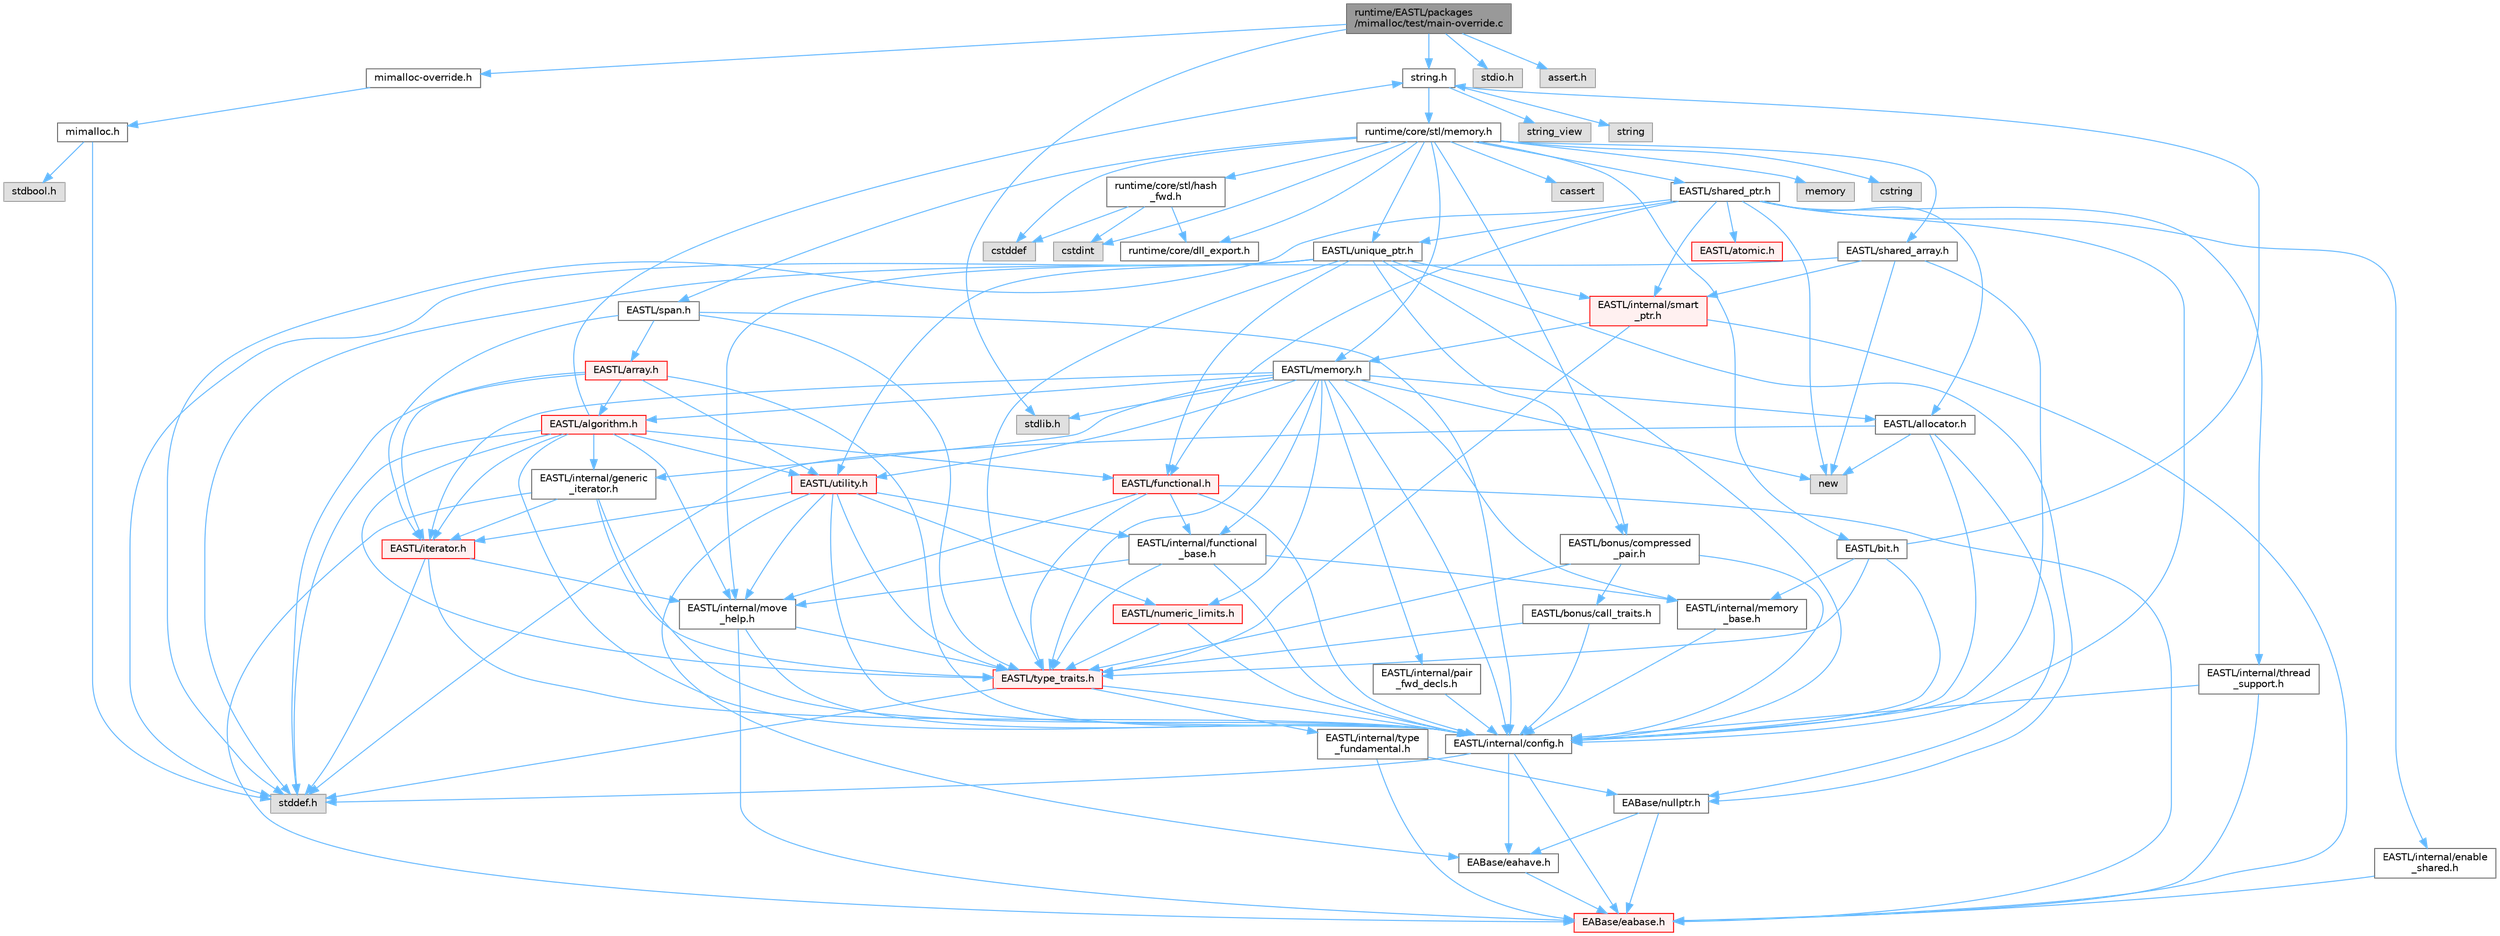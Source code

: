 digraph "runtime/EASTL/packages/mimalloc/test/main-override.c"
{
 // LATEX_PDF_SIZE
  bgcolor="transparent";
  edge [fontname=Helvetica,fontsize=10,labelfontname=Helvetica,labelfontsize=10];
  node [fontname=Helvetica,fontsize=10,shape=box,height=0.2,width=0.4];
  Node1 [id="Node000001",label="runtime/EASTL/packages\l/mimalloc/test/main-override.c",height=0.2,width=0.4,color="gray40", fillcolor="grey60", style="filled", fontcolor="black",tooltip=" "];
  Node1 -> Node2 [id="edge143_Node000001_Node000002",color="steelblue1",style="solid",tooltip=" "];
  Node2 [id="Node000002",label="stdlib.h",height=0.2,width=0.4,color="grey60", fillcolor="#E0E0E0", style="filled",tooltip=" "];
  Node1 -> Node3 [id="edge144_Node000001_Node000003",color="steelblue1",style="solid",tooltip=" "];
  Node3 [id="Node000003",label="stdio.h",height=0.2,width=0.4,color="grey60", fillcolor="#E0E0E0", style="filled",tooltip=" "];
  Node1 -> Node4 [id="edge145_Node000001_Node000004",color="steelblue1",style="solid",tooltip=" "];
  Node4 [id="Node000004",label="assert.h",height=0.2,width=0.4,color="grey60", fillcolor="#E0E0E0", style="filled",tooltip=" "];
  Node1 -> Node5 [id="edge146_Node000001_Node000005",color="steelblue1",style="solid",tooltip=" "];
  Node5 [id="Node000005",label="string.h",height=0.2,width=0.4,color="grey40", fillcolor="white", style="filled",URL="$string_8h.html",tooltip=" "];
  Node5 -> Node6 [id="edge147_Node000005_Node000006",color="steelblue1",style="solid",tooltip=" "];
  Node6 [id="Node000006",label="string",height=0.2,width=0.4,color="grey60", fillcolor="#E0E0E0", style="filled",tooltip=" "];
  Node5 -> Node7 [id="edge148_Node000005_Node000007",color="steelblue1",style="solid",tooltip=" "];
  Node7 [id="Node000007",label="string_view",height=0.2,width=0.4,color="grey60", fillcolor="#E0E0E0", style="filled",tooltip=" "];
  Node5 -> Node8 [id="edge149_Node000005_Node000008",color="steelblue1",style="solid",tooltip=" "];
  Node8 [id="Node000008",label="runtime/core/stl/memory.h",height=0.2,width=0.4,color="grey40", fillcolor="white", style="filled",URL="$core_2stl_2memory_8h.html",tooltip=" "];
  Node8 -> Node9 [id="edge150_Node000008_Node000009",color="steelblue1",style="solid",tooltip=" "];
  Node9 [id="Node000009",label="cstddef",height=0.2,width=0.4,color="grey60", fillcolor="#E0E0E0", style="filled",tooltip=" "];
  Node8 -> Node10 [id="edge151_Node000008_Node000010",color="steelblue1",style="solid",tooltip=" "];
  Node10 [id="Node000010",label="cstdint",height=0.2,width=0.4,color="grey60", fillcolor="#E0E0E0", style="filled",tooltip=" "];
  Node8 -> Node11 [id="edge152_Node000008_Node000011",color="steelblue1",style="solid",tooltip=" "];
  Node11 [id="Node000011",label="cassert",height=0.2,width=0.4,color="grey60", fillcolor="#E0E0E0", style="filled",tooltip=" "];
  Node8 -> Node12 [id="edge153_Node000008_Node000012",color="steelblue1",style="solid",tooltip=" "];
  Node12 [id="Node000012",label="memory",height=0.2,width=0.4,color="grey60", fillcolor="#E0E0E0", style="filled",tooltip=" "];
  Node8 -> Node13 [id="edge154_Node000008_Node000013",color="steelblue1",style="solid",tooltip=" "];
  Node13 [id="Node000013",label="cstring",height=0.2,width=0.4,color="grey60", fillcolor="#E0E0E0", style="filled",tooltip=" "];
  Node8 -> Node14 [id="edge155_Node000008_Node000014",color="steelblue1",style="solid",tooltip=" "];
  Node14 [id="Node000014",label="EASTL/bit.h",height=0.2,width=0.4,color="grey40", fillcolor="white", style="filled",URL="$bit_8h.html",tooltip=" "];
  Node14 -> Node15 [id="edge156_Node000014_Node000015",color="steelblue1",style="solid",tooltip=" "];
  Node15 [id="Node000015",label="EASTL/internal/config.h",height=0.2,width=0.4,color="grey40", fillcolor="white", style="filled",URL="$config_8h.html",tooltip=" "];
  Node15 -> Node16 [id="edge157_Node000015_Node000016",color="steelblue1",style="solid",tooltip=" "];
  Node16 [id="Node000016",label="EABase/eabase.h",height=0.2,width=0.4,color="red", fillcolor="#FFF0F0", style="filled",URL="$eabase_8h.html",tooltip=" "];
  Node15 -> Node22 [id="edge158_Node000015_Node000022",color="steelblue1",style="solid",tooltip=" "];
  Node22 [id="Node000022",label="EABase/eahave.h",height=0.2,width=0.4,color="grey40", fillcolor="white", style="filled",URL="$eahave_8h.html",tooltip=" "];
  Node22 -> Node16 [id="edge159_Node000022_Node000016",color="steelblue1",style="solid",tooltip=" "];
  Node15 -> Node23 [id="edge160_Node000015_Node000023",color="steelblue1",style="solid",tooltip=" "];
  Node23 [id="Node000023",label="stddef.h",height=0.2,width=0.4,color="grey60", fillcolor="#E0E0E0", style="filled",tooltip=" "];
  Node14 -> Node24 [id="edge161_Node000014_Node000024",color="steelblue1",style="solid",tooltip=" "];
  Node24 [id="Node000024",label="EASTL/internal/memory\l_base.h",height=0.2,width=0.4,color="grey40", fillcolor="white", style="filled",URL="$memory__base_8h.html",tooltip=" "];
  Node24 -> Node15 [id="edge162_Node000024_Node000015",color="steelblue1",style="solid",tooltip=" "];
  Node14 -> Node25 [id="edge163_Node000014_Node000025",color="steelblue1",style="solid",tooltip=" "];
  Node25 [id="Node000025",label="EASTL/type_traits.h",height=0.2,width=0.4,color="red", fillcolor="#FFF0F0", style="filled",URL="$_e_a_s_t_l_2include_2_e_a_s_t_l_2type__traits_8h.html",tooltip=" "];
  Node25 -> Node15 [id="edge164_Node000025_Node000015",color="steelblue1",style="solid",tooltip=" "];
  Node25 -> Node23 [id="edge165_Node000025_Node000023",color="steelblue1",style="solid",tooltip=" "];
  Node25 -> Node26 [id="edge166_Node000025_Node000026",color="steelblue1",style="solid",tooltip=" "];
  Node26 [id="Node000026",label="EASTL/internal/type\l_fundamental.h",height=0.2,width=0.4,color="grey40", fillcolor="white", style="filled",URL="$type__fundamental_8h.html",tooltip=" "];
  Node26 -> Node16 [id="edge167_Node000026_Node000016",color="steelblue1",style="solid",tooltip=" "];
  Node26 -> Node27 [id="edge168_Node000026_Node000027",color="steelblue1",style="solid",tooltip=" "];
  Node27 [id="Node000027",label="EABase/nullptr.h",height=0.2,width=0.4,color="grey40", fillcolor="white", style="filled",URL="$nullptr_8h.html",tooltip=" "];
  Node27 -> Node16 [id="edge169_Node000027_Node000016",color="steelblue1",style="solid",tooltip=" "];
  Node27 -> Node22 [id="edge170_Node000027_Node000022",color="steelblue1",style="solid",tooltip=" "];
  Node14 -> Node5 [id="edge171_Node000014_Node000005",color="steelblue1",style="solid",tooltip=" "];
  Node8 -> Node35 [id="edge172_Node000008_Node000035",color="steelblue1",style="solid",tooltip=" "];
  Node35 [id="Node000035",label="EASTL/memory.h",height=0.2,width=0.4,color="grey40", fillcolor="white", style="filled",URL="$_e_a_s_t_l_2include_2_e_a_s_t_l_2memory_8h.html",tooltip=" "];
  Node35 -> Node15 [id="edge173_Node000035_Node000015",color="steelblue1",style="solid",tooltip=" "];
  Node35 -> Node24 [id="edge174_Node000035_Node000024",color="steelblue1",style="solid",tooltip=" "];
  Node35 -> Node36 [id="edge175_Node000035_Node000036",color="steelblue1",style="solid",tooltip=" "];
  Node36 [id="Node000036",label="EASTL/internal/generic\l_iterator.h",height=0.2,width=0.4,color="grey40", fillcolor="white", style="filled",URL="$generic__iterator_8h.html",tooltip=" "];
  Node36 -> Node16 [id="edge176_Node000036_Node000016",color="steelblue1",style="solid",tooltip=" "];
  Node36 -> Node15 [id="edge177_Node000036_Node000015",color="steelblue1",style="solid",tooltip=" "];
  Node36 -> Node37 [id="edge178_Node000036_Node000037",color="steelblue1",style="solid",tooltip=" "];
  Node37 [id="Node000037",label="EASTL/iterator.h",height=0.2,width=0.4,color="red", fillcolor="#FFF0F0", style="filled",URL="$_e_a_s_t_l_2include_2_e_a_s_t_l_2iterator_8h.html",tooltip=" "];
  Node37 -> Node15 [id="edge179_Node000037_Node000015",color="steelblue1",style="solid",tooltip=" "];
  Node37 -> Node38 [id="edge180_Node000037_Node000038",color="steelblue1",style="solid",tooltip=" "];
  Node38 [id="Node000038",label="EASTL/internal/move\l_help.h",height=0.2,width=0.4,color="grey40", fillcolor="white", style="filled",URL="$move__help_8h.html",tooltip=" "];
  Node38 -> Node16 [id="edge181_Node000038_Node000016",color="steelblue1",style="solid",tooltip=" "];
  Node38 -> Node15 [id="edge182_Node000038_Node000015",color="steelblue1",style="solid",tooltip=" "];
  Node38 -> Node25 [id="edge183_Node000038_Node000025",color="steelblue1",style="solid",tooltip=" "];
  Node37 -> Node23 [id="edge184_Node000037_Node000023",color="steelblue1",style="solid",tooltip=" "];
  Node36 -> Node25 [id="edge185_Node000036_Node000025",color="steelblue1",style="solid",tooltip=" "];
  Node35 -> Node40 [id="edge186_Node000035_Node000040",color="steelblue1",style="solid",tooltip=" "];
  Node40 [id="Node000040",label="EASTL/internal/pair\l_fwd_decls.h",height=0.2,width=0.4,color="grey40", fillcolor="white", style="filled",URL="$pair__fwd__decls_8h.html",tooltip=" "];
  Node40 -> Node15 [id="edge187_Node000040_Node000015",color="steelblue1",style="solid",tooltip=" "];
  Node35 -> Node41 [id="edge188_Node000035_Node000041",color="steelblue1",style="solid",tooltip=" "];
  Node41 [id="Node000041",label="EASTL/internal/functional\l_base.h",height=0.2,width=0.4,color="grey40", fillcolor="white", style="filled",URL="$functional__base_8h.html",tooltip=" "];
  Node41 -> Node15 [id="edge189_Node000041_Node000015",color="steelblue1",style="solid",tooltip=" "];
  Node41 -> Node24 [id="edge190_Node000041_Node000024",color="steelblue1",style="solid",tooltip=" "];
  Node41 -> Node38 [id="edge191_Node000041_Node000038",color="steelblue1",style="solid",tooltip=" "];
  Node41 -> Node25 [id="edge192_Node000041_Node000025",color="steelblue1",style="solid",tooltip=" "];
  Node35 -> Node42 [id="edge193_Node000035_Node000042",color="steelblue1",style="solid",tooltip=" "];
  Node42 [id="Node000042",label="EASTL/algorithm.h",height=0.2,width=0.4,color="red", fillcolor="#FFF0F0", style="filled",URL="$_e_a_s_t_l_2include_2_e_a_s_t_l_2algorithm_8h.html",tooltip=" "];
  Node42 -> Node15 [id="edge194_Node000042_Node000015",color="steelblue1",style="solid",tooltip=" "];
  Node42 -> Node25 [id="edge195_Node000042_Node000025",color="steelblue1",style="solid",tooltip=" "];
  Node42 -> Node38 [id="edge196_Node000042_Node000038",color="steelblue1",style="solid",tooltip=" "];
  Node42 -> Node37 [id="edge197_Node000042_Node000037",color="steelblue1",style="solid",tooltip=" "];
  Node42 -> Node45 [id="edge198_Node000042_Node000045",color="steelblue1",style="solid",tooltip=" "];
  Node45 [id="Node000045",label="EASTL/functional.h",height=0.2,width=0.4,color="red", fillcolor="#FFF0F0", style="filled",URL="$_e_a_s_t_l_2include_2_e_a_s_t_l_2functional_8h.html",tooltip=" "];
  Node45 -> Node16 [id="edge199_Node000045_Node000016",color="steelblue1",style="solid",tooltip=" "];
  Node45 -> Node15 [id="edge200_Node000045_Node000015",color="steelblue1",style="solid",tooltip=" "];
  Node45 -> Node38 [id="edge201_Node000045_Node000038",color="steelblue1",style="solid",tooltip=" "];
  Node45 -> Node25 [id="edge202_Node000045_Node000025",color="steelblue1",style="solid",tooltip=" "];
  Node45 -> Node41 [id="edge203_Node000045_Node000041",color="steelblue1",style="solid",tooltip=" "];
  Node42 -> Node52 [id="edge204_Node000042_Node000052",color="steelblue1",style="solid",tooltip=" "];
  Node52 [id="Node000052",label="EASTL/utility.h",height=0.2,width=0.4,color="red", fillcolor="#FFF0F0", style="filled",URL="$_e_a_s_t_l_2include_2_e_a_s_t_l_2utility_8h.html",tooltip=" "];
  Node52 -> Node15 [id="edge205_Node000052_Node000015",color="steelblue1",style="solid",tooltip=" "];
  Node52 -> Node25 [id="edge206_Node000052_Node000025",color="steelblue1",style="solid",tooltip=" "];
  Node52 -> Node37 [id="edge207_Node000052_Node000037",color="steelblue1",style="solid",tooltip=" "];
  Node52 -> Node53 [id="edge208_Node000052_Node000053",color="steelblue1",style="solid",tooltip=" "];
  Node53 [id="Node000053",label="EASTL/numeric_limits.h",height=0.2,width=0.4,color="red", fillcolor="#FFF0F0", style="filled",URL="$numeric__limits_8h.html",tooltip=" "];
  Node53 -> Node15 [id="edge209_Node000053_Node000015",color="steelblue1",style="solid",tooltip=" "];
  Node53 -> Node25 [id="edge210_Node000053_Node000025",color="steelblue1",style="solid",tooltip=" "];
  Node52 -> Node41 [id="edge211_Node000052_Node000041",color="steelblue1",style="solid",tooltip=" "];
  Node52 -> Node38 [id="edge212_Node000052_Node000038",color="steelblue1",style="solid",tooltip=" "];
  Node52 -> Node22 [id="edge213_Node000052_Node000022",color="steelblue1",style="solid",tooltip=" "];
  Node42 -> Node36 [id="edge214_Node000042_Node000036",color="steelblue1",style="solid",tooltip=" "];
  Node42 -> Node23 [id="edge215_Node000042_Node000023",color="steelblue1",style="solid",tooltip=" "];
  Node42 -> Node5 [id="edge216_Node000042_Node000005",color="steelblue1",style="solid",tooltip=" "];
  Node35 -> Node25 [id="edge217_Node000035_Node000025",color="steelblue1",style="solid",tooltip=" "];
  Node35 -> Node49 [id="edge218_Node000035_Node000049",color="steelblue1",style="solid",tooltip=" "];
  Node49 [id="Node000049",label="EASTL/allocator.h",height=0.2,width=0.4,color="grey40", fillcolor="white", style="filled",URL="$allocator_8h.html",tooltip=" "];
  Node49 -> Node15 [id="edge219_Node000049_Node000015",color="steelblue1",style="solid",tooltip=" "];
  Node49 -> Node27 [id="edge220_Node000049_Node000027",color="steelblue1",style="solid",tooltip=" "];
  Node49 -> Node23 [id="edge221_Node000049_Node000023",color="steelblue1",style="solid",tooltip=" "];
  Node49 -> Node50 [id="edge222_Node000049_Node000050",color="steelblue1",style="solid",tooltip=" "];
  Node50 [id="Node000050",label="new",height=0.2,width=0.4,color="grey60", fillcolor="#E0E0E0", style="filled",tooltip=" "];
  Node35 -> Node37 [id="edge223_Node000035_Node000037",color="steelblue1",style="solid",tooltip=" "];
  Node35 -> Node52 [id="edge224_Node000035_Node000052",color="steelblue1",style="solid",tooltip=" "];
  Node35 -> Node53 [id="edge225_Node000035_Node000053",color="steelblue1",style="solid",tooltip=" "];
  Node35 -> Node2 [id="edge226_Node000035_Node000002",color="steelblue1",style="solid",tooltip=" "];
  Node35 -> Node50 [id="edge227_Node000035_Node000050",color="steelblue1",style="solid",tooltip=" "];
  Node8 -> Node62 [id="edge228_Node000008_Node000062",color="steelblue1",style="solid",tooltip=" "];
  Node62 [id="Node000062",label="EASTL/shared_array.h",height=0.2,width=0.4,color="grey40", fillcolor="white", style="filled",URL="$shared__array_8h.html",tooltip=" "];
  Node62 -> Node15 [id="edge229_Node000062_Node000015",color="steelblue1",style="solid",tooltip=" "];
  Node62 -> Node63 [id="edge230_Node000062_Node000063",color="steelblue1",style="solid",tooltip=" "];
  Node63 [id="Node000063",label="EASTL/internal/smart\l_ptr.h",height=0.2,width=0.4,color="red", fillcolor="#FFF0F0", style="filled",URL="$smart__ptr_8h.html",tooltip=" "];
  Node63 -> Node16 [id="edge231_Node000063_Node000016",color="steelblue1",style="solid",tooltip=" "];
  Node63 -> Node35 [id="edge232_Node000063_Node000035",color="steelblue1",style="solid",tooltip=" "];
  Node63 -> Node25 [id="edge233_Node000063_Node000025",color="steelblue1",style="solid",tooltip=" "];
  Node62 -> Node50 [id="edge234_Node000062_Node000050",color="steelblue1",style="solid",tooltip=" "];
  Node62 -> Node23 [id="edge235_Node000062_Node000023",color="steelblue1",style="solid",tooltip=" "];
  Node8 -> Node65 [id="edge236_Node000008_Node000065",color="steelblue1",style="solid",tooltip=" "];
  Node65 [id="Node000065",label="EASTL/unique_ptr.h",height=0.2,width=0.4,color="grey40", fillcolor="white", style="filled",URL="$unique__ptr_8h.html",tooltip=" "];
  Node65 -> Node27 [id="edge237_Node000065_Node000027",color="steelblue1",style="solid",tooltip=" "];
  Node65 -> Node66 [id="edge238_Node000065_Node000066",color="steelblue1",style="solid",tooltip=" "];
  Node66 [id="Node000066",label="EASTL/bonus/compressed\l_pair.h",height=0.2,width=0.4,color="grey40", fillcolor="white", style="filled",URL="$compressed__pair_8h.html",tooltip=" "];
  Node66 -> Node15 [id="edge239_Node000066_Node000015",color="steelblue1",style="solid",tooltip=" "];
  Node66 -> Node25 [id="edge240_Node000066_Node000025",color="steelblue1",style="solid",tooltip=" "];
  Node66 -> Node67 [id="edge241_Node000066_Node000067",color="steelblue1",style="solid",tooltip=" "];
  Node67 [id="Node000067",label="EASTL/bonus/call_traits.h",height=0.2,width=0.4,color="grey40", fillcolor="white", style="filled",URL="$call__traits_8h.html",tooltip=" "];
  Node67 -> Node15 [id="edge242_Node000067_Node000015",color="steelblue1",style="solid",tooltip=" "];
  Node67 -> Node25 [id="edge243_Node000067_Node000025",color="steelblue1",style="solid",tooltip=" "];
  Node65 -> Node45 [id="edge244_Node000065_Node000045",color="steelblue1",style="solid",tooltip=" "];
  Node65 -> Node15 [id="edge245_Node000065_Node000015",color="steelblue1",style="solid",tooltip=" "];
  Node65 -> Node38 [id="edge246_Node000065_Node000038",color="steelblue1",style="solid",tooltip=" "];
  Node65 -> Node63 [id="edge247_Node000065_Node000063",color="steelblue1",style="solid",tooltip=" "];
  Node65 -> Node25 [id="edge248_Node000065_Node000025",color="steelblue1",style="solid",tooltip=" "];
  Node65 -> Node52 [id="edge249_Node000065_Node000052",color="steelblue1",style="solid",tooltip=" "];
  Node65 -> Node23 [id="edge250_Node000065_Node000023",color="steelblue1",style="solid",tooltip=" "];
  Node8 -> Node68 [id="edge251_Node000008_Node000068",color="steelblue1",style="solid",tooltip=" "];
  Node68 [id="Node000068",label="EASTL/shared_ptr.h",height=0.2,width=0.4,color="grey40", fillcolor="white", style="filled",URL="$shared__ptr_8h.html",tooltip=" "];
  Node68 -> Node15 [id="edge252_Node000068_Node000015",color="steelblue1",style="solid",tooltip=" "];
  Node68 -> Node63 [id="edge253_Node000068_Node000063",color="steelblue1",style="solid",tooltip=" "];
  Node68 -> Node69 [id="edge254_Node000068_Node000069",color="steelblue1",style="solid",tooltip=" "];
  Node69 [id="Node000069",label="EASTL/internal/thread\l_support.h",height=0.2,width=0.4,color="grey40", fillcolor="white", style="filled",URL="$thread__support_8h.html",tooltip=" "];
  Node69 -> Node16 [id="edge255_Node000069_Node000016",color="steelblue1",style="solid",tooltip=" "];
  Node69 -> Node15 [id="edge256_Node000069_Node000015",color="steelblue1",style="solid",tooltip=" "];
  Node68 -> Node65 [id="edge257_Node000068_Node000065",color="steelblue1",style="solid",tooltip=" "];
  Node68 -> Node45 [id="edge258_Node000068_Node000045",color="steelblue1",style="solid",tooltip=" "];
  Node68 -> Node49 [id="edge259_Node000068_Node000049",color="steelblue1",style="solid",tooltip=" "];
  Node68 -> Node70 [id="edge260_Node000068_Node000070",color="steelblue1",style="solid",tooltip=" "];
  Node70 [id="Node000070",label="EASTL/atomic.h",height=0.2,width=0.4,color="red", fillcolor="#FFF0F0", style="filled",URL="$_e_a_s_t_l_2include_2_e_a_s_t_l_2atomic_8h.html",tooltip=" "];
  Node68 -> Node50 [id="edge261_Node000068_Node000050",color="steelblue1",style="solid",tooltip=" "];
  Node68 -> Node23 [id="edge262_Node000068_Node000023",color="steelblue1",style="solid",tooltip=" "];
  Node68 -> Node147 [id="edge263_Node000068_Node000147",color="steelblue1",style="solid",tooltip=" "];
  Node147 [id="Node000147",label="EASTL/internal/enable\l_shared.h",height=0.2,width=0.4,color="grey40", fillcolor="white", style="filled",URL="$enable__shared_8h.html",tooltip=" "];
  Node147 -> Node16 [id="edge264_Node000147_Node000016",color="steelblue1",style="solid",tooltip=" "];
  Node8 -> Node148 [id="edge265_Node000008_Node000148",color="steelblue1",style="solid",tooltip=" "];
  Node148 [id="Node000148",label="EASTL/span.h",height=0.2,width=0.4,color="grey40", fillcolor="white", style="filled",URL="$span_8h.html",tooltip=" "];
  Node148 -> Node15 [id="edge266_Node000148_Node000015",color="steelblue1",style="solid",tooltip=" "];
  Node148 -> Node25 [id="edge267_Node000148_Node000025",color="steelblue1",style="solid",tooltip=" "];
  Node148 -> Node37 [id="edge268_Node000148_Node000037",color="steelblue1",style="solid",tooltip=" "];
  Node148 -> Node149 [id="edge269_Node000148_Node000149",color="steelblue1",style="solid",tooltip=" "];
  Node149 [id="Node000149",label="EASTL/array.h",height=0.2,width=0.4,color="red", fillcolor="#FFF0F0", style="filled",URL="$array_8h.html",tooltip=" "];
  Node149 -> Node15 [id="edge270_Node000149_Node000015",color="steelblue1",style="solid",tooltip=" "];
  Node149 -> Node37 [id="edge271_Node000149_Node000037",color="steelblue1",style="solid",tooltip=" "];
  Node149 -> Node42 [id="edge272_Node000149_Node000042",color="steelblue1",style="solid",tooltip=" "];
  Node149 -> Node52 [id="edge273_Node000149_Node000052",color="steelblue1",style="solid",tooltip=" "];
  Node149 -> Node23 [id="edge274_Node000149_Node000023",color="steelblue1",style="solid",tooltip=" "];
  Node8 -> Node66 [id="edge275_Node000008_Node000066",color="steelblue1",style="solid",tooltip=" "];
  Node8 -> Node151 [id="edge276_Node000008_Node000151",color="steelblue1",style="solid",tooltip=" "];
  Node151 [id="Node000151",label="runtime/core/dll_export.h",height=0.2,width=0.4,color="grey40", fillcolor="white", style="filled",URL="$dll__export_8h.html",tooltip=" "];
  Node8 -> Node152 [id="edge277_Node000008_Node000152",color="steelblue1",style="solid",tooltip=" "];
  Node152 [id="Node000152",label="runtime/core/stl/hash\l_fwd.h",height=0.2,width=0.4,color="grey40", fillcolor="white", style="filled",URL="$hash__fwd_8h.html",tooltip=" "];
  Node152 -> Node9 [id="edge278_Node000152_Node000009",color="steelblue1",style="solid",tooltip=" "];
  Node152 -> Node10 [id="edge279_Node000152_Node000010",color="steelblue1",style="solid",tooltip=" "];
  Node152 -> Node151 [id="edge280_Node000152_Node000151",color="steelblue1",style="solid",tooltip=" "];
  Node1 -> Node153 [id="edge281_Node000001_Node000153",color="steelblue1",style="solid",tooltip=" "];
  Node153 [id="Node000153",label="mimalloc-override.h",height=0.2,width=0.4,color="grey40", fillcolor="white", style="filled",URL="$mimalloc-override_8h.html",tooltip=" "];
  Node153 -> Node154 [id="edge282_Node000153_Node000154",color="steelblue1",style="solid",tooltip=" "];
  Node154 [id="Node000154",label="mimalloc.h",height=0.2,width=0.4,color="grey40", fillcolor="white", style="filled",URL="$mimalloc_8h.html",tooltip=" "];
  Node154 -> Node23 [id="edge283_Node000154_Node000023",color="steelblue1",style="solid",tooltip=" "];
  Node154 -> Node155 [id="edge284_Node000154_Node000155",color="steelblue1",style="solid",tooltip=" "];
  Node155 [id="Node000155",label="stdbool.h",height=0.2,width=0.4,color="grey60", fillcolor="#E0E0E0", style="filled",tooltip=" "];
}

